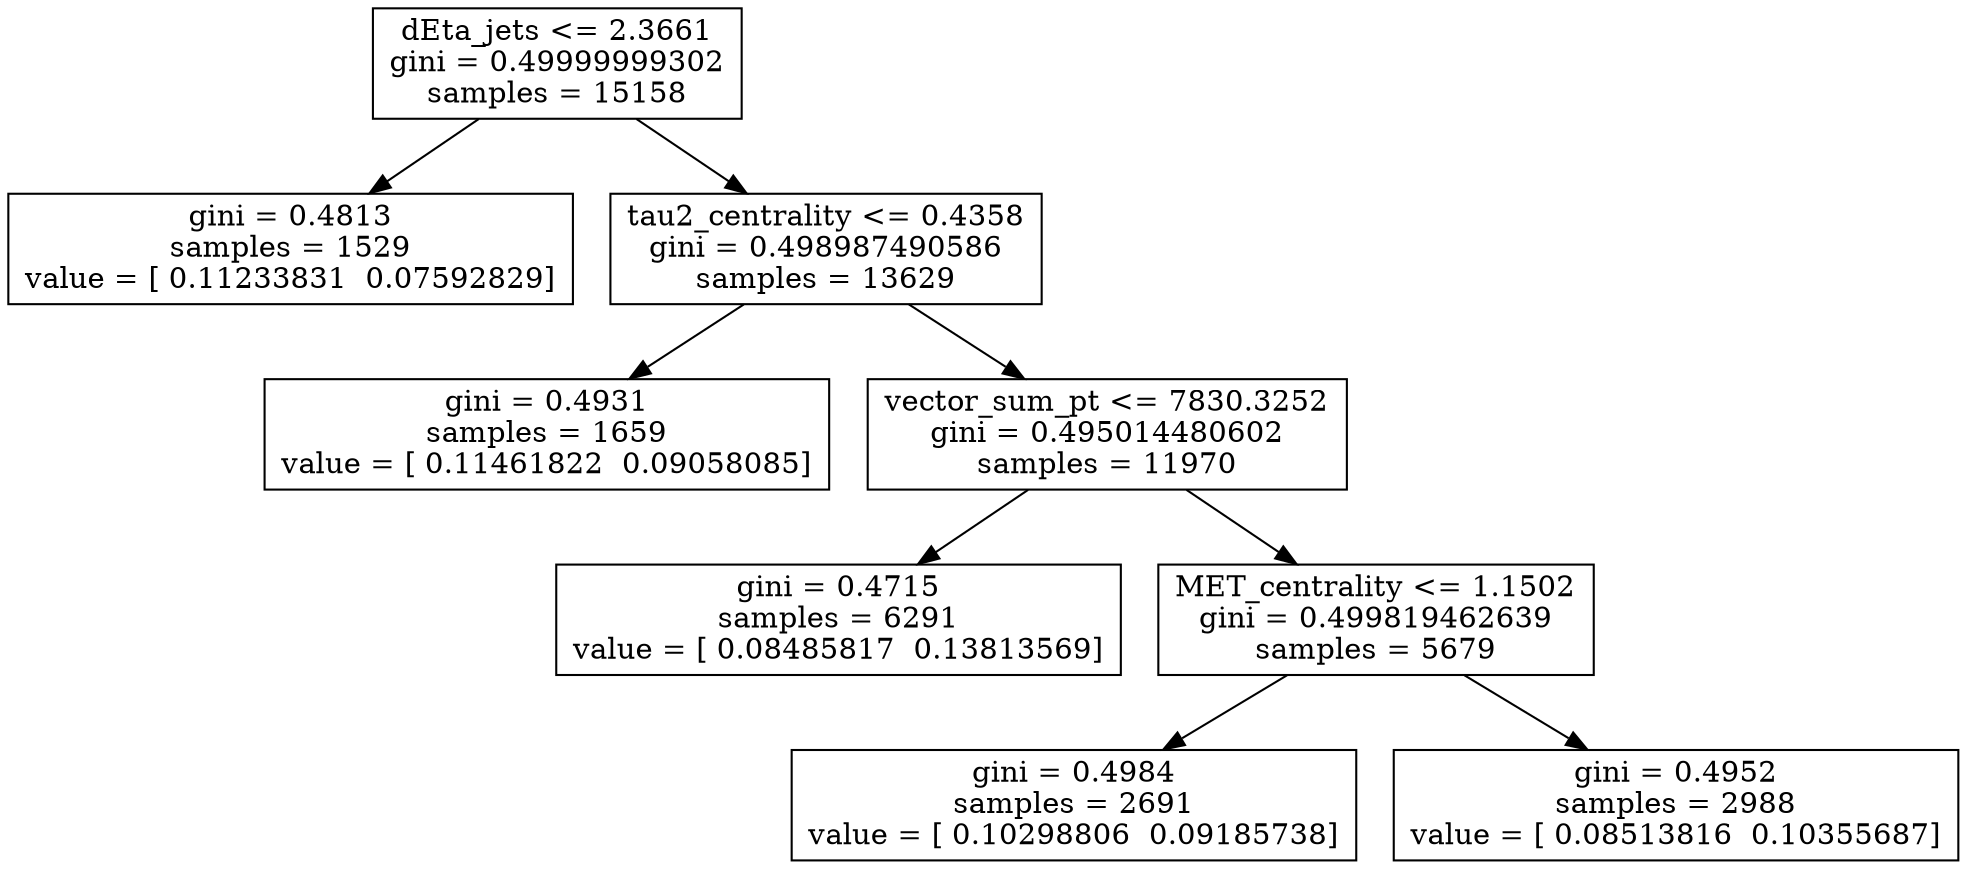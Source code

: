 digraph Tree {
0 [label="dEta_jets <= 2.3661\ngini = 0.49999999302\nsamples = 15158", shape="box"] ;
1 [label="gini = 0.4813\nsamples = 1529\nvalue = [ 0.11233831  0.07592829]", shape="box"] ;
0 -> 1 ;
2 [label="tau2_centrality <= 0.4358\ngini = 0.498987490586\nsamples = 13629", shape="box"] ;
0 -> 2 ;
3 [label="gini = 0.4931\nsamples = 1659\nvalue = [ 0.11461822  0.09058085]", shape="box"] ;
2 -> 3 ;
4 [label="vector_sum_pt <= 7830.3252\ngini = 0.495014480602\nsamples = 11970", shape="box"] ;
2 -> 4 ;
5 [label="gini = 0.4715\nsamples = 6291\nvalue = [ 0.08485817  0.13813569]", shape="box"] ;
4 -> 5 ;
6 [label="MET_centrality <= 1.1502\ngini = 0.499819462639\nsamples = 5679", shape="box"] ;
4 -> 6 ;
7 [label="gini = 0.4984\nsamples = 2691\nvalue = [ 0.10298806  0.09185738]", shape="box"] ;
6 -> 7 ;
8 [label="gini = 0.4952\nsamples = 2988\nvalue = [ 0.08513816  0.10355687]", shape="box"] ;
6 -> 8 ;
}